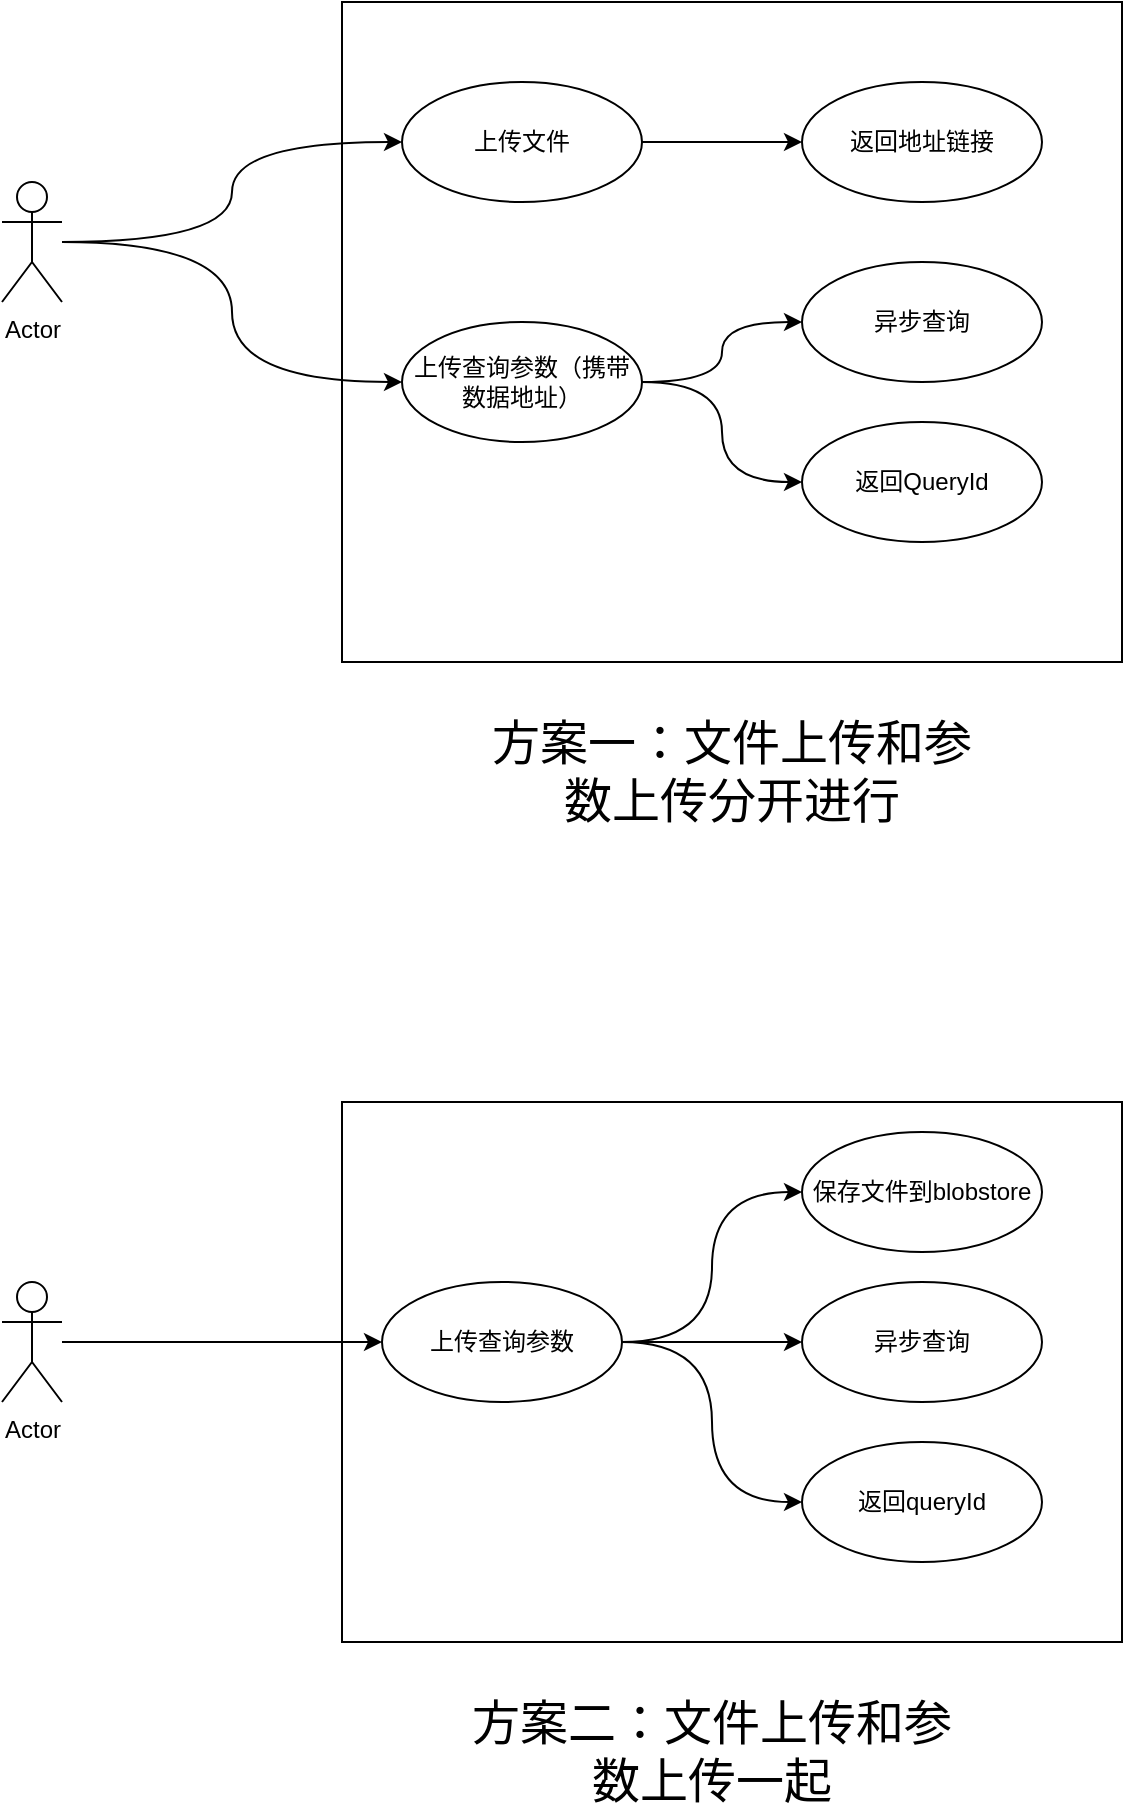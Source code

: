 <mxfile version="20.5.1" type="github">
  <diagram id="vgTLXhpbnLsTqNlW0bMS" name="第 1 页">
    <mxGraphModel dx="2066" dy="1131" grid="1" gridSize="10" guides="1" tooltips="1" connect="1" arrows="1" fold="1" page="1" pageScale="1" pageWidth="827" pageHeight="1169" math="0" shadow="0">
      <root>
        <mxCell id="0" />
        <mxCell id="1" parent="0" />
        <mxCell id="B9247QZCKQvhFCrHQxRE-1" value="Actor" style="shape=umlActor;verticalLabelPosition=bottom;verticalAlign=top;html=1;outlineConnect=0;" vertex="1" parent="1">
          <mxGeometry x="140" y="250" width="30" height="60" as="geometry" />
        </mxCell>
        <mxCell id="B9247QZCKQvhFCrHQxRE-2" value="" style="rounded=0;whiteSpace=wrap;html=1;" vertex="1" parent="1">
          <mxGeometry x="310" y="160" width="390" height="330" as="geometry" />
        </mxCell>
        <mxCell id="B9247QZCKQvhFCrHQxRE-9" style="edgeStyle=orthogonalEdgeStyle;curved=1;rounded=0;orthogonalLoop=1;jettySize=auto;html=1;entryX=0;entryY=0.5;entryDx=0;entryDy=0;" edge="1" parent="1" source="B9247QZCKQvhFCrHQxRE-4" target="B9247QZCKQvhFCrHQxRE-7">
          <mxGeometry relative="1" as="geometry" />
        </mxCell>
        <mxCell id="B9247QZCKQvhFCrHQxRE-4" value="上传文件" style="ellipse;whiteSpace=wrap;html=1;" vertex="1" parent="1">
          <mxGeometry x="340" y="200" width="120" height="60" as="geometry" />
        </mxCell>
        <mxCell id="B9247QZCKQvhFCrHQxRE-5" style="edgeStyle=orthogonalEdgeStyle;rounded=0;orthogonalLoop=1;jettySize=auto;html=1;curved=1;" edge="1" parent="1" source="B9247QZCKQvhFCrHQxRE-1" target="B9247QZCKQvhFCrHQxRE-4">
          <mxGeometry relative="1" as="geometry" />
        </mxCell>
        <mxCell id="B9247QZCKQvhFCrHQxRE-7" value="返回地址链接" style="ellipse;whiteSpace=wrap;html=1;" vertex="1" parent="1">
          <mxGeometry x="540" y="200" width="120" height="60" as="geometry" />
        </mxCell>
        <mxCell id="B9247QZCKQvhFCrHQxRE-23" style="edgeStyle=orthogonalEdgeStyle;curved=1;rounded=0;orthogonalLoop=1;jettySize=auto;html=1;entryX=0;entryY=0.5;entryDx=0;entryDy=0;" edge="1" parent="1" source="B9247QZCKQvhFCrHQxRE-10" target="B9247QZCKQvhFCrHQxRE-22">
          <mxGeometry relative="1" as="geometry" />
        </mxCell>
        <mxCell id="B9247QZCKQvhFCrHQxRE-25" style="edgeStyle=orthogonalEdgeStyle;curved=1;rounded=0;orthogonalLoop=1;jettySize=auto;html=1;entryX=0;entryY=0.5;entryDx=0;entryDy=0;" edge="1" parent="1" source="B9247QZCKQvhFCrHQxRE-10" target="B9247QZCKQvhFCrHQxRE-24">
          <mxGeometry relative="1" as="geometry" />
        </mxCell>
        <mxCell id="B9247QZCKQvhFCrHQxRE-10" value="上传查询参数（携带数据地址）" style="ellipse;whiteSpace=wrap;html=1;" vertex="1" parent="1">
          <mxGeometry x="340" y="320" width="120" height="60" as="geometry" />
        </mxCell>
        <mxCell id="B9247QZCKQvhFCrHQxRE-11" style="edgeStyle=orthogonalEdgeStyle;curved=1;rounded=0;orthogonalLoop=1;jettySize=auto;html=1;entryX=0;entryY=0.5;entryDx=0;entryDy=0;" edge="1" parent="1" source="B9247QZCKQvhFCrHQxRE-1" target="B9247QZCKQvhFCrHQxRE-10">
          <mxGeometry relative="1" as="geometry" />
        </mxCell>
        <mxCell id="B9247QZCKQvhFCrHQxRE-12" value="Actor" style="shape=umlActor;verticalLabelPosition=bottom;verticalAlign=top;html=1;outlineConnect=0;" vertex="1" parent="1">
          <mxGeometry x="140" y="800" width="30" height="60" as="geometry" />
        </mxCell>
        <mxCell id="B9247QZCKQvhFCrHQxRE-13" value="" style="rounded=0;whiteSpace=wrap;html=1;" vertex="1" parent="1">
          <mxGeometry x="310" y="710" width="390" height="270" as="geometry" />
        </mxCell>
        <mxCell id="B9247QZCKQvhFCrHQxRE-14" style="edgeStyle=orthogonalEdgeStyle;curved=1;rounded=0;orthogonalLoop=1;jettySize=auto;html=1;entryX=0;entryY=0.5;entryDx=0;entryDy=0;" edge="1" parent="1" source="B9247QZCKQvhFCrHQxRE-15" target="B9247QZCKQvhFCrHQxRE-17">
          <mxGeometry relative="1" as="geometry" />
        </mxCell>
        <mxCell id="B9247QZCKQvhFCrHQxRE-21" style="edgeStyle=orthogonalEdgeStyle;curved=1;rounded=0;orthogonalLoop=1;jettySize=auto;html=1;entryX=0;entryY=0.5;entryDx=0;entryDy=0;" edge="1" parent="1" source="B9247QZCKQvhFCrHQxRE-15" target="B9247QZCKQvhFCrHQxRE-20">
          <mxGeometry relative="1" as="geometry" />
        </mxCell>
        <mxCell id="B9247QZCKQvhFCrHQxRE-27" style="edgeStyle=orthogonalEdgeStyle;curved=1;rounded=0;orthogonalLoop=1;jettySize=auto;html=1;entryX=0;entryY=0.5;entryDx=0;entryDy=0;" edge="1" parent="1" source="B9247QZCKQvhFCrHQxRE-15" target="B9247QZCKQvhFCrHQxRE-26">
          <mxGeometry relative="1" as="geometry" />
        </mxCell>
        <mxCell id="B9247QZCKQvhFCrHQxRE-15" value="上传查询参数" style="ellipse;whiteSpace=wrap;html=1;" vertex="1" parent="1">
          <mxGeometry x="330" y="800" width="120" height="60" as="geometry" />
        </mxCell>
        <mxCell id="B9247QZCKQvhFCrHQxRE-16" style="edgeStyle=orthogonalEdgeStyle;rounded=0;orthogonalLoop=1;jettySize=auto;html=1;curved=1;" edge="1" parent="1" source="B9247QZCKQvhFCrHQxRE-12" target="B9247QZCKQvhFCrHQxRE-15">
          <mxGeometry relative="1" as="geometry" />
        </mxCell>
        <mxCell id="B9247QZCKQvhFCrHQxRE-17" value="返回queryId" style="ellipse;whiteSpace=wrap;html=1;" vertex="1" parent="1">
          <mxGeometry x="540" y="880" width="120" height="60" as="geometry" />
        </mxCell>
        <mxCell id="B9247QZCKQvhFCrHQxRE-20" value="保存文件到blobstore" style="ellipse;whiteSpace=wrap;html=1;" vertex="1" parent="1">
          <mxGeometry x="540" y="725" width="120" height="60" as="geometry" />
        </mxCell>
        <mxCell id="B9247QZCKQvhFCrHQxRE-22" value="返回QueryId" style="ellipse;whiteSpace=wrap;html=1;" vertex="1" parent="1">
          <mxGeometry x="540" y="370" width="120" height="60" as="geometry" />
        </mxCell>
        <mxCell id="B9247QZCKQvhFCrHQxRE-24" value="异步查询" style="ellipse;whiteSpace=wrap;html=1;" vertex="1" parent="1">
          <mxGeometry x="540" y="290" width="120" height="60" as="geometry" />
        </mxCell>
        <mxCell id="B9247QZCKQvhFCrHQxRE-26" value="异步查询" style="ellipse;whiteSpace=wrap;html=1;" vertex="1" parent="1">
          <mxGeometry x="540" y="800" width="120" height="60" as="geometry" />
        </mxCell>
        <mxCell id="B9247QZCKQvhFCrHQxRE-28" value="方案一：文件上传和参数上传分开进行" style="text;html=1;strokeColor=none;fillColor=none;align=center;verticalAlign=middle;whiteSpace=wrap;rounded=0;fontSize=24;" vertex="1" parent="1">
          <mxGeometry x="380" y="530" width="250" height="30" as="geometry" />
        </mxCell>
        <mxCell id="B9247QZCKQvhFCrHQxRE-29" value="方案二：文件上传和参数上传一起" style="text;html=1;strokeColor=none;fillColor=none;align=center;verticalAlign=middle;whiteSpace=wrap;rounded=0;fontSize=24;" vertex="1" parent="1">
          <mxGeometry x="370" y="1020" width="250" height="30" as="geometry" />
        </mxCell>
      </root>
    </mxGraphModel>
  </diagram>
</mxfile>
